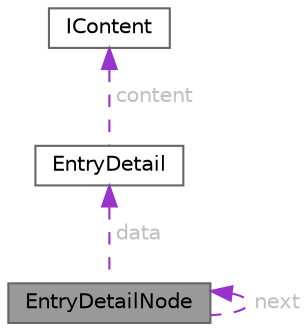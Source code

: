 digraph "EntryDetailNode"
{
 // LATEX_PDF_SIZE
  bgcolor="transparent";
  edge [fontname=Helvetica,fontsize=10,labelfontname=Helvetica,labelfontsize=10];
  node [fontname=Helvetica,fontsize=10,shape=box,height=0.2,width=0.4];
  Node1 [id="Node000001",label="EntryDetailNode",height=0.2,width=0.4,color="gray40", fillcolor="grey60", style="filled", fontcolor="black",tooltip="Node structure for linked lists of EntryDetail."];
  Node2 -> Node1 [id="edge1_Node000001_Node000002",dir="back",color="darkorchid3",style="dashed",tooltip=" ",label=" data",fontcolor="grey" ];
  Node2 [id="Node000002",label="EntryDetail",height=0.2,width=0.4,color="gray40", fillcolor="white", style="filled",URL="$structEntryDetail.html",tooltip="Represents detailed information associated with an entry."];
  Node3 -> Node2 [id="edge2_Node000002_Node000003",dir="back",color="darkorchid3",style="dashed",tooltip=" ",label=" content",fontcolor="grey" ];
  Node3 [id="Node000003",label="IContent",height=0.2,width=0.4,color="gray40", fillcolor="white", style="filled",URL="$structIContent.html",tooltip="Represents content that can either be text or binary data."];
  Node1 -> Node1 [id="edge3_Node000001_Node000001",dir="back",color="darkorchid3",style="dashed",tooltip=" ",label=" next",fontcolor="grey" ];
}
